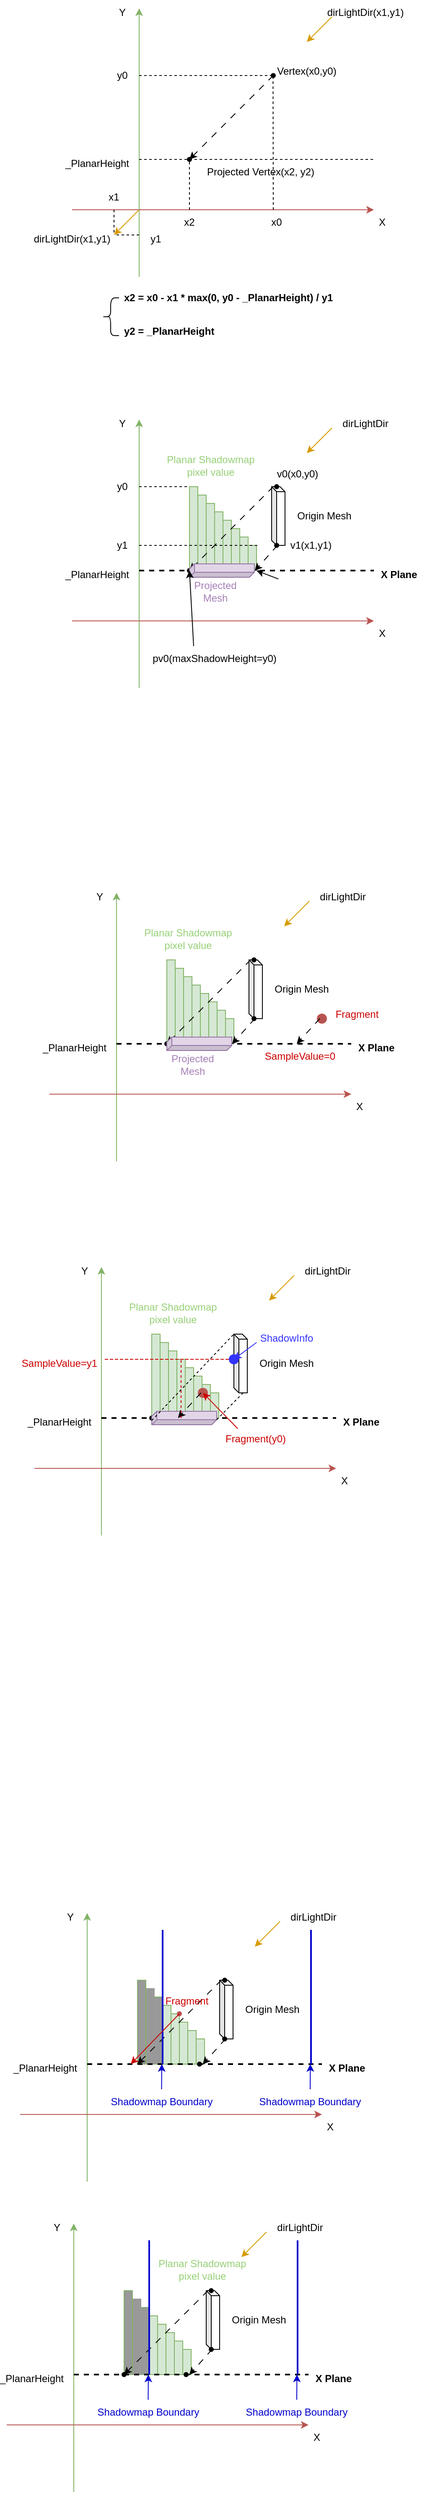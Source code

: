 <mxfile version="22.1.16" type="device">
  <diagram name="第 1 页" id="smsnGnweSVSVL_103zNq">
    <mxGraphModel dx="561" dy="471" grid="0" gridSize="10" guides="1" tooltips="1" connect="1" arrows="1" fold="1" page="1" pageScale="1" pageWidth="827" pageHeight="1169" math="0" shadow="0">
      <root>
        <mxCell id="0" />
        <mxCell id="1" parent="0" />
        <mxCell id="GKxuX8Ye3n44IyM50EGE-58" value="" style="shape=cube;whiteSpace=wrap;html=1;boundedLbl=1;backgroundOutline=1;darkOpacity=0.05;darkOpacity2=0.1;size=6;" parent="1" vertex="1">
          <mxGeometry x="438" y="770" width="16" height="70" as="geometry" />
        </mxCell>
        <mxCell id="NgK93WPB6HESZRBeUfWg-9" value="" style="rounded=0;whiteSpace=wrap;html=1;fillColor=#d5e8d4;strokeColor=#82b366;" parent="1" vertex="1">
          <mxGeometry x="410" y="840" width="10" height="30" as="geometry" />
        </mxCell>
        <mxCell id="NgK93WPB6HESZRBeUfWg-7" value="" style="rounded=0;whiteSpace=wrap;html=1;fillColor=#d5e8d4;strokeColor=#82b366;" parent="1" vertex="1">
          <mxGeometry x="400" y="830" width="10" height="40" as="geometry" />
        </mxCell>
        <mxCell id="NgK93WPB6HESZRBeUfWg-6" value="" style="rounded=0;whiteSpace=wrap;html=1;fillColor=#d5e8d4;strokeColor=#82b366;" parent="1" vertex="1">
          <mxGeometry x="390" y="820" width="10" height="50" as="geometry" />
        </mxCell>
        <mxCell id="NgK93WPB6HESZRBeUfWg-4" value="" style="rounded=0;whiteSpace=wrap;html=1;fillColor=#d5e8d4;strokeColor=#82b366;" parent="1" vertex="1">
          <mxGeometry x="380" y="810" width="10" height="60" as="geometry" />
        </mxCell>
        <mxCell id="NgK93WPB6HESZRBeUfWg-3" value="" style="rounded=0;whiteSpace=wrap;html=1;fillColor=#d5e8d4;strokeColor=#82b366;" parent="1" vertex="1">
          <mxGeometry x="370" y="800" width="10" height="70" as="geometry" />
        </mxCell>
        <mxCell id="NgK93WPB6HESZRBeUfWg-2" value="" style="rounded=0;whiteSpace=wrap;html=1;fillColor=#d5e8d4;strokeColor=#82b366;" parent="1" vertex="1">
          <mxGeometry x="360" y="790" width="10" height="80" as="geometry" />
        </mxCell>
        <mxCell id="NgK93WPB6HESZRBeUfWg-1" value="" style="rounded=0;whiteSpace=wrap;html=1;fillColor=#d5e8d4;strokeColor=#82b366;" parent="1" vertex="1">
          <mxGeometry x="350" y="780" width="10" height="90" as="geometry" />
        </mxCell>
        <mxCell id="GKxuX8Ye3n44IyM50EGE-67" value="" style="rounded=0;whiteSpace=wrap;html=1;fillColor=#d5e8d4;strokeColor=#82b366;" parent="1" vertex="1">
          <mxGeometry x="340" y="770" width="10" height="100" as="geometry" />
        </mxCell>
        <mxCell id="Z5-n2ieGVhVyxfIksRTh-1" value="" style="endArrow=classic;html=1;rounded=0;fillColor=#d5e8d4;strokeColor=#82b366;" parent="1" edge="1">
          <mxGeometry width="50" height="50" relative="1" as="geometry">
            <mxPoint x="280" y="520" as="sourcePoint" />
            <mxPoint x="280" y="200" as="targetPoint" />
          </mxGeometry>
        </mxCell>
        <mxCell id="Z5-n2ieGVhVyxfIksRTh-2" value="" style="endArrow=classic;html=1;rounded=0;fillColor=#f8cecc;strokeColor=#b85450;" parent="1" edge="1">
          <mxGeometry width="50" height="50" relative="1" as="geometry">
            <mxPoint x="200" y="440" as="sourcePoint" />
            <mxPoint x="560" y="440" as="targetPoint" />
          </mxGeometry>
        </mxCell>
        <mxCell id="Z5-n2ieGVhVyxfIksRTh-3" value="Y" style="text;html=1;strokeColor=none;fillColor=none;align=center;verticalAlign=middle;whiteSpace=wrap;rounded=0;" parent="1" vertex="1">
          <mxGeometry x="230" y="190" width="60" height="30" as="geometry" />
        </mxCell>
        <mxCell id="Z5-n2ieGVhVyxfIksRTh-4" value="X" style="text;html=1;strokeColor=none;fillColor=none;align=center;verticalAlign=middle;whiteSpace=wrap;rounded=0;" parent="1" vertex="1">
          <mxGeometry x="540" y="440" width="60" height="30" as="geometry" />
        </mxCell>
        <mxCell id="Z5-n2ieGVhVyxfIksRTh-5" value="" style="endArrow=none;dashed=1;html=1;rounded=0;" parent="1" edge="1">
          <mxGeometry width="50" height="50" relative="1" as="geometry">
            <mxPoint x="280" y="380" as="sourcePoint" />
            <mxPoint x="560" y="380" as="targetPoint" />
          </mxGeometry>
        </mxCell>
        <mxCell id="Z5-n2ieGVhVyxfIksRTh-7" value="_PlanarHeight" style="text;html=1;strokeColor=none;fillColor=none;align=center;verticalAlign=middle;whiteSpace=wrap;rounded=0;" parent="1" vertex="1">
          <mxGeometry x="200" y="370" width="60" height="30" as="geometry" />
        </mxCell>
        <mxCell id="Z5-n2ieGVhVyxfIksRTh-8" value="" style="endArrow=classic;html=1;rounded=0;fillColor=#ffe6cc;strokeColor=#d79b00;" parent="1" edge="1">
          <mxGeometry width="50" height="50" relative="1" as="geometry">
            <mxPoint x="510" y="210" as="sourcePoint" />
            <mxPoint x="480" y="240" as="targetPoint" />
          </mxGeometry>
        </mxCell>
        <mxCell id="Z5-n2ieGVhVyxfIksRTh-9" value="dirLightDir(x1,y1)" style="text;html=1;strokeColor=none;fillColor=none;align=center;verticalAlign=middle;whiteSpace=wrap;rounded=0;" parent="1" vertex="1">
          <mxGeometry x="520" y="190" width="60" height="30" as="geometry" />
        </mxCell>
        <mxCell id="Z5-n2ieGVhVyxfIksRTh-12" value="" style="shape=waypoint;sketch=0;fillStyle=solid;size=6;pointerEvents=1;points=[];fillColor=none;resizable=0;rotatable=0;perimeter=centerPerimeter;snapToPoint=1;" parent="1" vertex="1">
          <mxGeometry x="430" y="270" width="20" height="20" as="geometry" />
        </mxCell>
        <mxCell id="Z5-n2ieGVhVyxfIksRTh-13" value="Vertex(x0,y0)" style="text;html=1;strokeColor=none;fillColor=none;align=center;verticalAlign=middle;whiteSpace=wrap;rounded=0;" parent="1" vertex="1">
          <mxGeometry x="450" y="260" width="60" height="30" as="geometry" />
        </mxCell>
        <mxCell id="Z5-n2ieGVhVyxfIksRTh-14" value="" style="endArrow=classic;html=1;rounded=0;dashed=1;dashPattern=8 8;" parent="1" edge="1">
          <mxGeometry width="50" height="50" relative="1" as="geometry">
            <mxPoint x="440" y="280" as="sourcePoint" />
            <mxPoint x="340" y="380" as="targetPoint" />
          </mxGeometry>
        </mxCell>
        <mxCell id="Z5-n2ieGVhVyxfIksRTh-15" value="" style="endArrow=classic;html=1;rounded=0;fillColor=#ffe6cc;strokeColor=#d79b00;" parent="1" edge="1">
          <mxGeometry width="50" height="50" relative="1" as="geometry">
            <mxPoint x="280" y="440" as="sourcePoint" />
            <mxPoint x="250" y="470" as="targetPoint" />
          </mxGeometry>
        </mxCell>
        <mxCell id="Z5-n2ieGVhVyxfIksRTh-16" value="" style="endArrow=none;dashed=1;html=1;rounded=0;" parent="1" edge="1">
          <mxGeometry width="50" height="50" relative="1" as="geometry">
            <mxPoint x="250" y="440" as="sourcePoint" />
            <mxPoint x="250" y="470" as="targetPoint" />
          </mxGeometry>
        </mxCell>
        <mxCell id="Z5-n2ieGVhVyxfIksRTh-17" value="" style="endArrow=none;dashed=1;html=1;rounded=0;" parent="1" edge="1">
          <mxGeometry width="50" height="50" relative="1" as="geometry">
            <mxPoint x="280" y="470" as="sourcePoint" />
            <mxPoint x="250" y="470" as="targetPoint" />
          </mxGeometry>
        </mxCell>
        <mxCell id="Z5-n2ieGVhVyxfIksRTh-18" value="x1" style="text;html=1;strokeColor=none;fillColor=none;align=center;verticalAlign=middle;whiteSpace=wrap;rounded=0;" parent="1" vertex="1">
          <mxGeometry x="220" y="410" width="60" height="30" as="geometry" />
        </mxCell>
        <mxCell id="Z5-n2ieGVhVyxfIksRTh-19" value="y1" style="text;html=1;strokeColor=none;fillColor=none;align=center;verticalAlign=middle;whiteSpace=wrap;rounded=0;" parent="1" vertex="1">
          <mxGeometry x="270" y="460" width="60" height="30" as="geometry" />
        </mxCell>
        <mxCell id="Z5-n2ieGVhVyxfIksRTh-20" value="dirLightDir(x1,y1)" style="text;html=1;strokeColor=none;fillColor=none;align=center;verticalAlign=middle;whiteSpace=wrap;rounded=0;" parent="1" vertex="1">
          <mxGeometry x="170" y="460" width="60" height="30" as="geometry" />
        </mxCell>
        <mxCell id="Z5-n2ieGVhVyxfIksRTh-21" value="Projected Vertex(x2, y2)" style="text;html=1;strokeColor=none;fillColor=none;align=center;verticalAlign=middle;whiteSpace=wrap;rounded=0;" parent="1" vertex="1">
          <mxGeometry x="340" y="380" width="170" height="30" as="geometry" />
        </mxCell>
        <mxCell id="Z5-n2ieGVhVyxfIksRTh-22" value="x2 = x0 - x1 * max(0, y0 - _PlanarHeight) / y1" style="text;html=1;strokeColor=none;fillColor=none;align=left;verticalAlign=middle;whiteSpace=wrap;rounded=0;fontStyle=1" parent="1" vertex="1">
          <mxGeometry x="260" y="530" width="270" height="30" as="geometry" />
        </mxCell>
        <mxCell id="Z5-n2ieGVhVyxfIksRTh-23" value="y2 = _PlanarHeight" style="text;html=1;strokeColor=none;fillColor=none;align=left;verticalAlign=middle;whiteSpace=wrap;rounded=0;fontStyle=1" parent="1" vertex="1">
          <mxGeometry x="260" y="570" width="270" height="30" as="geometry" />
        </mxCell>
        <mxCell id="Z5-n2ieGVhVyxfIksRTh-24" value="" style="endArrow=none;dashed=1;html=1;rounded=0;entryX=0;entryY=0;entryDx=0;entryDy=0;" parent="1" source="GKxuX8Ye3n44IyM50EGE-53" target="Z5-n2ieGVhVyxfIksRTh-21" edge="1">
          <mxGeometry width="50" height="50" relative="1" as="geometry">
            <mxPoint x="340" y="440" as="sourcePoint" />
            <mxPoint x="370" y="390" as="targetPoint" />
          </mxGeometry>
        </mxCell>
        <mxCell id="Z5-n2ieGVhVyxfIksRTh-25" value="" style="endArrow=none;dashed=1;html=1;rounded=0;entryX=0;entryY=0;entryDx=0;entryDy=0;" parent="1" edge="1">
          <mxGeometry width="50" height="50" relative="1" as="geometry">
            <mxPoint x="440" y="440" as="sourcePoint" />
            <mxPoint x="439.71" y="280" as="targetPoint" />
          </mxGeometry>
        </mxCell>
        <mxCell id="Z5-n2ieGVhVyxfIksRTh-26" value="x2" style="text;html=1;strokeColor=none;fillColor=none;align=center;verticalAlign=middle;whiteSpace=wrap;rounded=0;" parent="1" vertex="1">
          <mxGeometry x="310" y="440" width="60" height="30" as="geometry" />
        </mxCell>
        <mxCell id="Z5-n2ieGVhVyxfIksRTh-27" value="x0" style="text;html=1;strokeColor=none;fillColor=none;align=center;verticalAlign=middle;whiteSpace=wrap;rounded=0;" parent="1" vertex="1">
          <mxGeometry x="414" y="440" width="60" height="30" as="geometry" />
        </mxCell>
        <mxCell id="Z5-n2ieGVhVyxfIksRTh-28" value="" style="endArrow=none;dashed=1;html=1;rounded=0;" parent="1" edge="1">
          <mxGeometry width="50" height="50" relative="1" as="geometry">
            <mxPoint x="280" y="280" as="sourcePoint" />
            <mxPoint x="440" y="280" as="targetPoint" />
          </mxGeometry>
        </mxCell>
        <mxCell id="Z5-n2ieGVhVyxfIksRTh-29" value="y0" style="text;html=1;strokeColor=none;fillColor=none;align=center;verticalAlign=middle;whiteSpace=wrap;rounded=0;" parent="1" vertex="1">
          <mxGeometry x="230" y="265" width="60" height="30" as="geometry" />
        </mxCell>
        <mxCell id="Z5-n2ieGVhVyxfIksRTh-30" value="" style="shape=curlyBracket;whiteSpace=wrap;html=1;rounded=1;labelPosition=left;verticalLabelPosition=middle;align=right;verticalAlign=middle;size=0.5;" parent="1" vertex="1">
          <mxGeometry x="236" y="545" width="20" height="45" as="geometry" />
        </mxCell>
        <mxCell id="GKxuX8Ye3n44IyM50EGE-24" value="" style="endArrow=classic;html=1;rounded=0;fillColor=#d5e8d4;strokeColor=#82b366;" parent="1" edge="1">
          <mxGeometry width="50" height="50" relative="1" as="geometry">
            <mxPoint x="280" y="1010" as="sourcePoint" />
            <mxPoint x="280" y="690" as="targetPoint" />
          </mxGeometry>
        </mxCell>
        <mxCell id="GKxuX8Ye3n44IyM50EGE-25" value="" style="endArrow=classic;html=1;rounded=0;fillColor=#f8cecc;strokeColor=#b85450;" parent="1" edge="1">
          <mxGeometry width="50" height="50" relative="1" as="geometry">
            <mxPoint x="200" y="930" as="sourcePoint" />
            <mxPoint x="560" y="930" as="targetPoint" />
          </mxGeometry>
        </mxCell>
        <mxCell id="GKxuX8Ye3n44IyM50EGE-26" value="Y" style="text;html=1;strokeColor=none;fillColor=none;align=center;verticalAlign=middle;whiteSpace=wrap;rounded=0;" parent="1" vertex="1">
          <mxGeometry x="230" y="680" width="60" height="30" as="geometry" />
        </mxCell>
        <mxCell id="GKxuX8Ye3n44IyM50EGE-27" value="X" style="text;html=1;strokeColor=none;fillColor=none;align=center;verticalAlign=middle;whiteSpace=wrap;rounded=0;" parent="1" vertex="1">
          <mxGeometry x="540" y="930" width="60" height="30" as="geometry" />
        </mxCell>
        <mxCell id="GKxuX8Ye3n44IyM50EGE-28" value="" style="endArrow=none;dashed=1;html=1;rounded=0;fontStyle=1;strokeWidth=2;" parent="1" source="GKxuX8Ye3n44IyM50EGE-50" edge="1">
          <mxGeometry width="50" height="50" relative="1" as="geometry">
            <mxPoint x="280" y="870" as="sourcePoint" />
            <mxPoint x="560" y="870" as="targetPoint" />
          </mxGeometry>
        </mxCell>
        <mxCell id="GKxuX8Ye3n44IyM50EGE-29" value="_PlanarHeight" style="text;html=1;strokeColor=none;fillColor=none;align=center;verticalAlign=middle;whiteSpace=wrap;rounded=0;" parent="1" vertex="1">
          <mxGeometry x="200" y="860" width="60" height="30" as="geometry" />
        </mxCell>
        <mxCell id="GKxuX8Ye3n44IyM50EGE-30" value="" style="endArrow=classic;html=1;rounded=0;fillColor=#ffe6cc;strokeColor=#d79b00;" parent="1" edge="1">
          <mxGeometry width="50" height="50" relative="1" as="geometry">
            <mxPoint x="510" y="700" as="sourcePoint" />
            <mxPoint x="480" y="730" as="targetPoint" />
          </mxGeometry>
        </mxCell>
        <mxCell id="GKxuX8Ye3n44IyM50EGE-31" value="dirLightDir" style="text;html=1;strokeColor=none;fillColor=none;align=center;verticalAlign=middle;whiteSpace=wrap;rounded=0;" parent="1" vertex="1">
          <mxGeometry x="520" y="680" width="60" height="30" as="geometry" />
        </mxCell>
        <mxCell id="GKxuX8Ye3n44IyM50EGE-32" value="" style="shape=waypoint;sketch=0;fillStyle=solid;size=6;pointerEvents=1;points=[];fillColor=none;resizable=0;rotatable=0;perimeter=centerPerimeter;snapToPoint=1;" parent="1" vertex="1">
          <mxGeometry x="434" y="760" width="20" height="20" as="geometry" />
        </mxCell>
        <mxCell id="GKxuX8Ye3n44IyM50EGE-34" value="" style="endArrow=classic;html=1;rounded=0;dashed=1;dashPattern=8 8;" parent="1" edge="1">
          <mxGeometry width="50" height="50" relative="1" as="geometry">
            <mxPoint x="440" y="770" as="sourcePoint" />
            <mxPoint x="340" y="870" as="targetPoint" />
          </mxGeometry>
        </mxCell>
        <mxCell id="GKxuX8Ye3n44IyM50EGE-44" value="pv0(maxShadowHeight=y0)" style="text;html=1;strokeColor=none;fillColor=none;align=center;verticalAlign=middle;whiteSpace=wrap;rounded=0;" parent="1" vertex="1">
          <mxGeometry x="320" y="960" width="100" height="30" as="geometry" />
        </mxCell>
        <mxCell id="GKxuX8Ye3n44IyM50EGE-49" value="X Plane" style="text;html=1;strokeColor=none;fillColor=none;align=center;verticalAlign=middle;whiteSpace=wrap;rounded=0;fontStyle=1" parent="1" vertex="1">
          <mxGeometry x="560" y="860" width="60" height="30" as="geometry" />
        </mxCell>
        <mxCell id="GKxuX8Ye3n44IyM50EGE-51" value="" style="endArrow=none;dashed=1;html=1;rounded=0;fontStyle=1;strokeWidth=2;" parent="1" target="GKxuX8Ye3n44IyM50EGE-50" edge="1">
          <mxGeometry width="50" height="50" relative="1" as="geometry">
            <mxPoint x="280" y="870" as="sourcePoint" />
            <mxPoint x="560" y="870" as="targetPoint" />
          </mxGeometry>
        </mxCell>
        <mxCell id="GKxuX8Ye3n44IyM50EGE-50" value="" style="shape=waypoint;sketch=0;fillStyle=solid;size=6;pointerEvents=1;points=[];fillColor=none;resizable=0;rotatable=0;perimeter=centerPerimeter;snapToPoint=1;" parent="1" vertex="1">
          <mxGeometry x="330" y="860" width="20" height="20" as="geometry" />
        </mxCell>
        <mxCell id="GKxuX8Ye3n44IyM50EGE-54" value="" style="endArrow=none;dashed=1;html=1;rounded=0;entryDx=0;entryDy=0;" parent="1" target="GKxuX8Ye3n44IyM50EGE-53" edge="1">
          <mxGeometry width="50" height="50" relative="1" as="geometry">
            <mxPoint x="340" y="440" as="sourcePoint" />
            <mxPoint x="340" y="380" as="targetPoint" />
          </mxGeometry>
        </mxCell>
        <mxCell id="GKxuX8Ye3n44IyM50EGE-53" value="" style="shape=waypoint;sketch=0;fillStyle=solid;size=6;pointerEvents=1;points=[];fillColor=none;resizable=0;rotatable=0;perimeter=centerPerimeter;snapToPoint=1;" parent="1" vertex="1">
          <mxGeometry x="330" y="370" width="20" height="20" as="geometry" />
        </mxCell>
        <mxCell id="GKxuX8Ye3n44IyM50EGE-59" value="" style="shape=waypoint;sketch=0;fillStyle=solid;size=6;pointerEvents=1;points=[];fillColor=none;resizable=0;rotatable=0;perimeter=centerPerimeter;snapToPoint=1;" parent="1" vertex="1">
          <mxGeometry x="404" y="860" width="20" height="20" as="geometry" />
        </mxCell>
        <mxCell id="GKxuX8Ye3n44IyM50EGE-61" value="" style="shape=cube;whiteSpace=wrap;html=1;boundedLbl=1;backgroundOutline=1;darkOpacity=0.05;darkOpacity2=0.1;size=6;rotation=-90;fillColor=#e1d5e7;strokeColor=#9673a6;" parent="1" vertex="1">
          <mxGeometry x="370.75" y="831.25" width="16" height="77.5" as="geometry" />
        </mxCell>
        <mxCell id="GKxuX8Ye3n44IyM50EGE-62" value="v0(x0,y0)" style="text;html=1;strokeColor=none;fillColor=none;align=center;verticalAlign=middle;whiteSpace=wrap;rounded=0;" parent="1" vertex="1">
          <mxGeometry x="434" y="740" width="70" height="30" as="geometry" />
        </mxCell>
        <mxCell id="GKxuX8Ye3n44IyM50EGE-64" value="" style="endArrow=classic;html=1;rounded=0;" parent="1" edge="1">
          <mxGeometry width="50" height="50" relative="1" as="geometry">
            <mxPoint x="446" y="880" as="sourcePoint" />
            <mxPoint x="420" y="870" as="targetPoint" />
          </mxGeometry>
        </mxCell>
        <mxCell id="GKxuX8Ye3n44IyM50EGE-66" value="" style="endArrow=classic;html=1;rounded=0;exitX=0.25;exitY=0;exitDx=0;exitDy=0;" parent="1" source="GKxuX8Ye3n44IyM50EGE-44" edge="1">
          <mxGeometry width="50" height="50" relative="1" as="geometry">
            <mxPoint x="290" y="920" as="sourcePoint" />
            <mxPoint x="340" y="870" as="targetPoint" />
          </mxGeometry>
        </mxCell>
        <mxCell id="NgK93WPB6HESZRBeUfWg-13" value="Planar Shadowmap pixel value" style="text;html=1;align=center;verticalAlign=middle;whiteSpace=wrap;rounded=0;fontColor=#97D077;" parent="1" vertex="1">
          <mxGeometry x="307.5" y="730" width="115" height="30" as="geometry" />
        </mxCell>
        <mxCell id="NgK93WPB6HESZRBeUfWg-14" value="Origin Mesh" style="text;html=1;align=center;verticalAlign=middle;whiteSpace=wrap;rounded=0;fontColor=#000000;" parent="1" vertex="1">
          <mxGeometry x="460" y="790" width="82" height="30" as="geometry" />
        </mxCell>
        <mxCell id="NgK93WPB6HESZRBeUfWg-15" value="Projected Mesh" style="text;html=1;align=center;verticalAlign=middle;whiteSpace=wrap;rounded=0;fontColor=#A680B8;" parent="1" vertex="1">
          <mxGeometry x="330" y="880" width="82" height="30" as="geometry" />
        </mxCell>
        <mxCell id="NgK93WPB6HESZRBeUfWg-16" value="" style="endArrow=none;dashed=1;html=1;rounded=0;" parent="1" edge="1">
          <mxGeometry width="50" height="50" relative="1" as="geometry">
            <mxPoint x="280" y="770" as="sourcePoint" />
            <mxPoint x="340" y="770" as="targetPoint" />
          </mxGeometry>
        </mxCell>
        <mxCell id="NgK93WPB6HESZRBeUfWg-17" value="y0" style="text;html=1;align=center;verticalAlign=middle;whiteSpace=wrap;rounded=0;" parent="1" vertex="1">
          <mxGeometry x="240" y="755" width="40" height="30" as="geometry" />
        </mxCell>
        <mxCell id="NgK93WPB6HESZRBeUfWg-21" value="" style="shape=waypoint;sketch=0;fillStyle=solid;size=6;pointerEvents=1;points=[];fillColor=none;resizable=0;rotatable=0;perimeter=centerPerimeter;snapToPoint=1;" parent="1" vertex="1">
          <mxGeometry x="434" y="830" width="20" height="20" as="geometry" />
        </mxCell>
        <mxCell id="NgK93WPB6HESZRBeUfWg-25" value="v1(x1,y1)" style="text;html=1;strokeColor=none;fillColor=none;align=center;verticalAlign=middle;whiteSpace=wrap;rounded=0;" parent="1" vertex="1">
          <mxGeometry x="450" y="825" width="70" height="30" as="geometry" />
        </mxCell>
        <mxCell id="NgK93WPB6HESZRBeUfWg-26" value="" style="endArrow=none;dashed=1;html=1;rounded=0;" parent="1" edge="1">
          <mxGeometry width="50" height="50" relative="1" as="geometry">
            <mxPoint x="280" y="840" as="sourcePoint" />
            <mxPoint x="422.5" y="840" as="targetPoint" />
          </mxGeometry>
        </mxCell>
        <mxCell id="NgK93WPB6HESZRBeUfWg-27" value="y1" style="text;html=1;align=center;verticalAlign=middle;whiteSpace=wrap;rounded=0;" parent="1" vertex="1">
          <mxGeometry x="240" y="825" width="40" height="30" as="geometry" />
        </mxCell>
        <mxCell id="NgK93WPB6HESZRBeUfWg-28" value="" style="endArrow=classic;html=1;rounded=0;dashed=1;dashPattern=8 8;entryX=0.483;entryY=1.005;entryDx=0;entryDy=0;entryPerimeter=0;" parent="1" target="GKxuX8Ye3n44IyM50EGE-61" edge="1">
          <mxGeometry width="50" height="50" relative="1" as="geometry">
            <mxPoint x="445" y="840" as="sourcePoint" />
            <mxPoint x="420" y="870" as="targetPoint" />
          </mxGeometry>
        </mxCell>
        <mxCell id="FfYT-hOGvXa_JVvrCaWY-1" value="" style="shape=cube;whiteSpace=wrap;html=1;boundedLbl=1;backgroundOutline=1;darkOpacity=0.05;darkOpacity2=0.1;size=6;" vertex="1" parent="1">
          <mxGeometry x="411" y="1334" width="16" height="70" as="geometry" />
        </mxCell>
        <mxCell id="FfYT-hOGvXa_JVvrCaWY-2" value="" style="rounded=0;whiteSpace=wrap;html=1;fillColor=#d5e8d4;strokeColor=#82b366;" vertex="1" parent="1">
          <mxGeometry x="383" y="1404" width="10" height="30" as="geometry" />
        </mxCell>
        <mxCell id="FfYT-hOGvXa_JVvrCaWY-3" value="" style="rounded=0;whiteSpace=wrap;html=1;fillColor=#d5e8d4;strokeColor=#82b366;" vertex="1" parent="1">
          <mxGeometry x="373" y="1394" width="10" height="40" as="geometry" />
        </mxCell>
        <mxCell id="FfYT-hOGvXa_JVvrCaWY-4" value="" style="rounded=0;whiteSpace=wrap;html=1;fillColor=#d5e8d4;strokeColor=#82b366;" vertex="1" parent="1">
          <mxGeometry x="363" y="1384" width="10" height="50" as="geometry" />
        </mxCell>
        <mxCell id="FfYT-hOGvXa_JVvrCaWY-5" value="" style="rounded=0;whiteSpace=wrap;html=1;fillColor=#d5e8d4;strokeColor=#82b366;" vertex="1" parent="1">
          <mxGeometry x="353" y="1374" width="10" height="60" as="geometry" />
        </mxCell>
        <mxCell id="FfYT-hOGvXa_JVvrCaWY-6" value="" style="rounded=0;whiteSpace=wrap;html=1;fillColor=#d5e8d4;strokeColor=#82b366;" vertex="1" parent="1">
          <mxGeometry x="343" y="1364" width="10" height="70" as="geometry" />
        </mxCell>
        <mxCell id="FfYT-hOGvXa_JVvrCaWY-7" value="" style="rounded=0;whiteSpace=wrap;html=1;fillColor=#d5e8d4;strokeColor=#82b366;" vertex="1" parent="1">
          <mxGeometry x="333" y="1354" width="10" height="80" as="geometry" />
        </mxCell>
        <mxCell id="FfYT-hOGvXa_JVvrCaWY-8" value="" style="rounded=0;whiteSpace=wrap;html=1;fillColor=#d5e8d4;strokeColor=#82b366;" vertex="1" parent="1">
          <mxGeometry x="323" y="1344" width="10" height="90" as="geometry" />
        </mxCell>
        <mxCell id="FfYT-hOGvXa_JVvrCaWY-9" value="" style="rounded=0;whiteSpace=wrap;html=1;fillColor=#d5e8d4;strokeColor=#82b366;" vertex="1" parent="1">
          <mxGeometry x="313" y="1334" width="10" height="100" as="geometry" />
        </mxCell>
        <mxCell id="FfYT-hOGvXa_JVvrCaWY-10" value="" style="endArrow=classic;html=1;rounded=0;fillColor=#d5e8d4;strokeColor=#82b366;" edge="1" parent="1">
          <mxGeometry width="50" height="50" relative="1" as="geometry">
            <mxPoint x="253" y="1574" as="sourcePoint" />
            <mxPoint x="253" y="1254" as="targetPoint" />
          </mxGeometry>
        </mxCell>
        <mxCell id="FfYT-hOGvXa_JVvrCaWY-11" value="" style="endArrow=classic;html=1;rounded=0;fillColor=#f8cecc;strokeColor=#b85450;" edge="1" parent="1">
          <mxGeometry width="50" height="50" relative="1" as="geometry">
            <mxPoint x="173" y="1494" as="sourcePoint" />
            <mxPoint x="533" y="1494" as="targetPoint" />
          </mxGeometry>
        </mxCell>
        <mxCell id="FfYT-hOGvXa_JVvrCaWY-12" value="Y" style="text;html=1;strokeColor=none;fillColor=none;align=center;verticalAlign=middle;whiteSpace=wrap;rounded=0;" vertex="1" parent="1">
          <mxGeometry x="203" y="1244" width="60" height="30" as="geometry" />
        </mxCell>
        <mxCell id="FfYT-hOGvXa_JVvrCaWY-13" value="X" style="text;html=1;strokeColor=none;fillColor=none;align=center;verticalAlign=middle;whiteSpace=wrap;rounded=0;" vertex="1" parent="1">
          <mxGeometry x="513" y="1494" width="60" height="30" as="geometry" />
        </mxCell>
        <mxCell id="FfYT-hOGvXa_JVvrCaWY-14" value="" style="endArrow=none;dashed=1;html=1;rounded=0;fontStyle=1;strokeWidth=2;" edge="1" parent="1" source="FfYT-hOGvXa_JVvrCaWY-23">
          <mxGeometry width="50" height="50" relative="1" as="geometry">
            <mxPoint x="253" y="1434" as="sourcePoint" />
            <mxPoint x="533" y="1434" as="targetPoint" />
          </mxGeometry>
        </mxCell>
        <mxCell id="FfYT-hOGvXa_JVvrCaWY-15" value="_PlanarHeight" style="text;html=1;strokeColor=none;fillColor=none;align=center;verticalAlign=middle;whiteSpace=wrap;rounded=0;" vertex="1" parent="1">
          <mxGeometry x="173" y="1424" width="60" height="30" as="geometry" />
        </mxCell>
        <mxCell id="FfYT-hOGvXa_JVvrCaWY-16" value="" style="endArrow=classic;html=1;rounded=0;fillColor=#ffe6cc;strokeColor=#d79b00;" edge="1" parent="1">
          <mxGeometry width="50" height="50" relative="1" as="geometry">
            <mxPoint x="483" y="1264" as="sourcePoint" />
            <mxPoint x="453" y="1294" as="targetPoint" />
          </mxGeometry>
        </mxCell>
        <mxCell id="FfYT-hOGvXa_JVvrCaWY-17" value="dirLightDir" style="text;html=1;strokeColor=none;fillColor=none;align=center;verticalAlign=middle;whiteSpace=wrap;rounded=0;" vertex="1" parent="1">
          <mxGeometry x="493" y="1244" width="60" height="30" as="geometry" />
        </mxCell>
        <mxCell id="FfYT-hOGvXa_JVvrCaWY-18" value="" style="shape=waypoint;sketch=0;fillStyle=solid;size=6;pointerEvents=1;points=[];fillColor=none;resizable=0;rotatable=0;perimeter=centerPerimeter;snapToPoint=1;" vertex="1" parent="1">
          <mxGeometry x="407" y="1324" width="20" height="20" as="geometry" />
        </mxCell>
        <mxCell id="FfYT-hOGvXa_JVvrCaWY-19" value="" style="endArrow=classic;html=1;rounded=0;dashed=1;dashPattern=8 8;" edge="1" parent="1">
          <mxGeometry width="50" height="50" relative="1" as="geometry">
            <mxPoint x="413" y="1334" as="sourcePoint" />
            <mxPoint x="313" y="1434" as="targetPoint" />
          </mxGeometry>
        </mxCell>
        <mxCell id="FfYT-hOGvXa_JVvrCaWY-21" value="X Plane" style="text;html=1;strokeColor=none;fillColor=none;align=center;verticalAlign=middle;whiteSpace=wrap;rounded=0;fontStyle=1" vertex="1" parent="1">
          <mxGeometry x="533" y="1424" width="60" height="30" as="geometry" />
        </mxCell>
        <mxCell id="FfYT-hOGvXa_JVvrCaWY-22" value="" style="endArrow=none;dashed=1;html=1;rounded=0;fontStyle=1;strokeWidth=2;" edge="1" parent="1" target="FfYT-hOGvXa_JVvrCaWY-23">
          <mxGeometry width="50" height="50" relative="1" as="geometry">
            <mxPoint x="253" y="1434" as="sourcePoint" />
            <mxPoint x="533" y="1434" as="targetPoint" />
          </mxGeometry>
        </mxCell>
        <mxCell id="FfYT-hOGvXa_JVvrCaWY-23" value="" style="shape=waypoint;sketch=0;fillStyle=solid;size=6;pointerEvents=1;points=[];fillColor=none;resizable=0;rotatable=0;perimeter=centerPerimeter;snapToPoint=1;" vertex="1" parent="1">
          <mxGeometry x="303" y="1424" width="20" height="20" as="geometry" />
        </mxCell>
        <mxCell id="FfYT-hOGvXa_JVvrCaWY-24" value="" style="shape=waypoint;sketch=0;fillStyle=solid;size=6;pointerEvents=1;points=[];fillColor=none;resizable=0;rotatable=0;perimeter=centerPerimeter;snapToPoint=1;" vertex="1" parent="1">
          <mxGeometry x="377" y="1424" width="20" height="20" as="geometry" />
        </mxCell>
        <mxCell id="FfYT-hOGvXa_JVvrCaWY-25" value="" style="shape=cube;whiteSpace=wrap;html=1;boundedLbl=1;backgroundOutline=1;darkOpacity=0.05;darkOpacity2=0.1;size=6;rotation=-90;fillColor=#e1d5e7;strokeColor=#9673a6;" vertex="1" parent="1">
          <mxGeometry x="343.75" y="1395.25" width="16" height="77.5" as="geometry" />
        </mxCell>
        <mxCell id="FfYT-hOGvXa_JVvrCaWY-30" value="Planar Shadowmap pixel value" style="text;html=1;align=center;verticalAlign=middle;whiteSpace=wrap;rounded=0;fontColor=#97D077;" vertex="1" parent="1">
          <mxGeometry x="280.5" y="1294" width="115" height="30" as="geometry" />
        </mxCell>
        <mxCell id="FfYT-hOGvXa_JVvrCaWY-31" value="Origin Mesh" style="text;html=1;align=center;verticalAlign=middle;whiteSpace=wrap;rounded=0;fontColor=#000000;" vertex="1" parent="1">
          <mxGeometry x="433" y="1354" width="82" height="30" as="geometry" />
        </mxCell>
        <mxCell id="FfYT-hOGvXa_JVvrCaWY-32" value="Projected Mesh" style="text;html=1;align=center;verticalAlign=middle;whiteSpace=wrap;rounded=0;fontColor=#A680B8;" vertex="1" parent="1">
          <mxGeometry x="303" y="1444" width="82" height="30" as="geometry" />
        </mxCell>
        <mxCell id="FfYT-hOGvXa_JVvrCaWY-35" value="" style="shape=waypoint;sketch=0;fillStyle=solid;size=6;pointerEvents=1;points=[];fillColor=none;resizable=0;rotatable=0;perimeter=centerPerimeter;snapToPoint=1;" vertex="1" parent="1">
          <mxGeometry x="407" y="1394" width="20" height="20" as="geometry" />
        </mxCell>
        <mxCell id="FfYT-hOGvXa_JVvrCaWY-39" value="" style="endArrow=classic;html=1;rounded=0;dashed=1;dashPattern=8 8;entryX=0.483;entryY=1.005;entryDx=0;entryDy=0;entryPerimeter=0;" edge="1" parent="1" target="FfYT-hOGvXa_JVvrCaWY-25">
          <mxGeometry width="50" height="50" relative="1" as="geometry">
            <mxPoint x="418" y="1404" as="sourcePoint" />
            <mxPoint x="393" y="1434" as="targetPoint" />
          </mxGeometry>
        </mxCell>
        <mxCell id="FfYT-hOGvXa_JVvrCaWY-40" value="" style="shape=waypoint;sketch=0;fillStyle=solid;size=6;pointerEvents=1;points=[];fillColor=#f8cecc;resizable=0;rotatable=0;perimeter=centerPerimeter;snapToPoint=1;strokeWidth=4;strokeColor=#b85450;" vertex="1" parent="1">
          <mxGeometry x="488" y="1394" width="20" height="20" as="geometry" />
        </mxCell>
        <mxCell id="FfYT-hOGvXa_JVvrCaWY-41" value="" style="endArrow=classic;html=1;rounded=0;dashed=1;dashPattern=8 8;" edge="1" parent="1">
          <mxGeometry width="50" height="50" relative="1" as="geometry">
            <mxPoint x="495.5" y="1404" as="sourcePoint" />
            <mxPoint x="468" y="1434" as="targetPoint" />
          </mxGeometry>
        </mxCell>
        <mxCell id="FfYT-hOGvXa_JVvrCaWY-42" value="Fragment" style="text;html=1;strokeColor=none;fillColor=none;align=center;verticalAlign=middle;whiteSpace=wrap;rounded=0;fontColor=#CC0000;" vertex="1" parent="1">
          <mxGeometry x="510" y="1384" width="60" height="30" as="geometry" />
        </mxCell>
        <mxCell id="FfYT-hOGvXa_JVvrCaWY-43" value="SampleValue=0" style="text;html=1;strokeColor=none;fillColor=none;align=center;verticalAlign=middle;whiteSpace=wrap;rounded=0;fontColor=#CC0000;" vertex="1" parent="1">
          <mxGeometry x="442" y="1434" width="60" height="30" as="geometry" />
        </mxCell>
        <mxCell id="FfYT-hOGvXa_JVvrCaWY-44" value="" style="shape=cube;whiteSpace=wrap;html=1;boundedLbl=1;backgroundOutline=1;darkOpacity=0.05;darkOpacity2=0.1;size=6;" vertex="1" parent="1">
          <mxGeometry x="393" y="1780" width="16" height="70" as="geometry" />
        </mxCell>
        <mxCell id="FfYT-hOGvXa_JVvrCaWY-45" value="" style="rounded=0;whiteSpace=wrap;html=1;fillColor=#d5e8d4;strokeColor=#82b366;" vertex="1" parent="1">
          <mxGeometry x="365" y="1850" width="10" height="30" as="geometry" />
        </mxCell>
        <mxCell id="FfYT-hOGvXa_JVvrCaWY-46" value="" style="rounded=0;whiteSpace=wrap;html=1;fillColor=#d5e8d4;strokeColor=#82b366;" vertex="1" parent="1">
          <mxGeometry x="355" y="1840" width="10" height="40" as="geometry" />
        </mxCell>
        <mxCell id="FfYT-hOGvXa_JVvrCaWY-47" value="" style="rounded=0;whiteSpace=wrap;html=1;fillColor=#d5e8d4;strokeColor=#82b366;" vertex="1" parent="1">
          <mxGeometry x="345" y="1830" width="10" height="50" as="geometry" />
        </mxCell>
        <mxCell id="FfYT-hOGvXa_JVvrCaWY-48" value="" style="rounded=0;whiteSpace=wrap;html=1;fillColor=#d5e8d4;strokeColor=#82b366;" vertex="1" parent="1">
          <mxGeometry x="335" y="1820" width="10" height="60" as="geometry" />
        </mxCell>
        <mxCell id="FfYT-hOGvXa_JVvrCaWY-49" value="" style="rounded=0;whiteSpace=wrap;html=1;fillColor=#d5e8d4;strokeColor=#82b366;" vertex="1" parent="1">
          <mxGeometry x="325" y="1810" width="10" height="70" as="geometry" />
        </mxCell>
        <mxCell id="FfYT-hOGvXa_JVvrCaWY-50" value="" style="rounded=0;whiteSpace=wrap;html=1;fillColor=#d5e8d4;strokeColor=#82b366;" vertex="1" parent="1">
          <mxGeometry x="315" y="1800" width="10" height="80" as="geometry" />
        </mxCell>
        <mxCell id="FfYT-hOGvXa_JVvrCaWY-51" value="" style="rounded=0;whiteSpace=wrap;html=1;fillColor=#d5e8d4;strokeColor=#82b366;" vertex="1" parent="1">
          <mxGeometry x="305" y="1790" width="10" height="90" as="geometry" />
        </mxCell>
        <mxCell id="FfYT-hOGvXa_JVvrCaWY-52" value="" style="rounded=0;whiteSpace=wrap;html=1;fillColor=#d5e8d4;strokeColor=#82b366;" vertex="1" parent="1">
          <mxGeometry x="295" y="1780" width="10" height="100" as="geometry" />
        </mxCell>
        <mxCell id="FfYT-hOGvXa_JVvrCaWY-53" value="" style="endArrow=classic;html=1;rounded=0;fillColor=#d5e8d4;strokeColor=#82b366;" edge="1" parent="1">
          <mxGeometry width="50" height="50" relative="1" as="geometry">
            <mxPoint x="235" y="2020" as="sourcePoint" />
            <mxPoint x="235" y="1700" as="targetPoint" />
          </mxGeometry>
        </mxCell>
        <mxCell id="FfYT-hOGvXa_JVvrCaWY-54" value="" style="endArrow=classic;html=1;rounded=0;fillColor=#f8cecc;strokeColor=#b85450;" edge="1" parent="1">
          <mxGeometry width="50" height="50" relative="1" as="geometry">
            <mxPoint x="155" y="1940" as="sourcePoint" />
            <mxPoint x="515" y="1940" as="targetPoint" />
          </mxGeometry>
        </mxCell>
        <mxCell id="FfYT-hOGvXa_JVvrCaWY-55" value="Y" style="text;html=1;strokeColor=none;fillColor=none;align=center;verticalAlign=middle;whiteSpace=wrap;rounded=0;" vertex="1" parent="1">
          <mxGeometry x="185" y="1690" width="60" height="30" as="geometry" />
        </mxCell>
        <mxCell id="FfYT-hOGvXa_JVvrCaWY-56" value="X" style="text;html=1;strokeColor=none;fillColor=none;align=center;verticalAlign=middle;whiteSpace=wrap;rounded=0;" vertex="1" parent="1">
          <mxGeometry x="495" y="1940" width="60" height="30" as="geometry" />
        </mxCell>
        <mxCell id="FfYT-hOGvXa_JVvrCaWY-57" value="" style="endArrow=none;dashed=1;html=1;rounded=0;fontStyle=1;strokeWidth=2;" edge="1" source="FfYT-hOGvXa_JVvrCaWY-65" parent="1">
          <mxGeometry width="50" height="50" relative="1" as="geometry">
            <mxPoint x="235" y="1880" as="sourcePoint" />
            <mxPoint x="515" y="1880" as="targetPoint" />
          </mxGeometry>
        </mxCell>
        <mxCell id="FfYT-hOGvXa_JVvrCaWY-58" value="_PlanarHeight" style="text;html=1;strokeColor=none;fillColor=none;align=center;verticalAlign=middle;whiteSpace=wrap;rounded=0;" vertex="1" parent="1">
          <mxGeometry x="155" y="1870" width="60" height="30" as="geometry" />
        </mxCell>
        <mxCell id="FfYT-hOGvXa_JVvrCaWY-59" value="" style="endArrow=classic;html=1;rounded=0;fillColor=#ffe6cc;strokeColor=#d79b00;" edge="1" parent="1">
          <mxGeometry width="50" height="50" relative="1" as="geometry">
            <mxPoint x="465" y="1710" as="sourcePoint" />
            <mxPoint x="435" y="1740" as="targetPoint" />
          </mxGeometry>
        </mxCell>
        <mxCell id="FfYT-hOGvXa_JVvrCaWY-60" value="dirLightDir" style="text;html=1;strokeColor=none;fillColor=none;align=center;verticalAlign=middle;whiteSpace=wrap;rounded=0;" vertex="1" parent="1">
          <mxGeometry x="475" y="1690" width="60" height="30" as="geometry" />
        </mxCell>
        <mxCell id="FfYT-hOGvXa_JVvrCaWY-63" value="X Plane" style="text;html=1;strokeColor=none;fillColor=none;align=center;verticalAlign=middle;whiteSpace=wrap;rounded=0;fontStyle=1" vertex="1" parent="1">
          <mxGeometry x="515" y="1870" width="60" height="30" as="geometry" />
        </mxCell>
        <mxCell id="FfYT-hOGvXa_JVvrCaWY-64" value="" style="endArrow=none;dashed=1;html=1;rounded=0;fontStyle=1;strokeWidth=2;" edge="1" target="FfYT-hOGvXa_JVvrCaWY-65" parent="1">
          <mxGeometry width="50" height="50" relative="1" as="geometry">
            <mxPoint x="235" y="1880" as="sourcePoint" />
            <mxPoint x="515" y="1880" as="targetPoint" />
          </mxGeometry>
        </mxCell>
        <mxCell id="FfYT-hOGvXa_JVvrCaWY-65" value="" style="shape=waypoint;sketch=0;fillStyle=solid;size=6;pointerEvents=1;points=[];fillColor=none;resizable=0;rotatable=0;perimeter=centerPerimeter;snapToPoint=1;" vertex="1" parent="1">
          <mxGeometry x="285" y="1870" width="20" height="20" as="geometry" />
        </mxCell>
        <mxCell id="FfYT-hOGvXa_JVvrCaWY-67" value="" style="shape=cube;whiteSpace=wrap;html=1;boundedLbl=1;backgroundOutline=1;darkOpacity=0.05;darkOpacity2=0.1;size=6;rotation=-90;fillColor=#e1d5e7;strokeColor=#9673a6;" vertex="1" parent="1">
          <mxGeometry x="325.75" y="1841.25" width="16" height="77.5" as="geometry" />
        </mxCell>
        <mxCell id="FfYT-hOGvXa_JVvrCaWY-68" value="Planar Shadowmap pixel value" style="text;html=1;align=center;verticalAlign=middle;whiteSpace=wrap;rounded=0;fontColor=#97D077;" vertex="1" parent="1">
          <mxGeometry x="262.5" y="1740" width="115" height="30" as="geometry" />
        </mxCell>
        <mxCell id="FfYT-hOGvXa_JVvrCaWY-69" value="Origin Mesh" style="text;html=1;align=center;verticalAlign=middle;whiteSpace=wrap;rounded=0;fontColor=#000000;" vertex="1" parent="1">
          <mxGeometry x="415" y="1800" width="82" height="30" as="geometry" />
        </mxCell>
        <mxCell id="FfYT-hOGvXa_JVvrCaWY-73" value="" style="shape=waypoint;sketch=0;fillStyle=solid;size=6;pointerEvents=1;points=[];fillColor=#f8cecc;resizable=0;rotatable=0;perimeter=centerPerimeter;snapToPoint=1;strokeWidth=4;strokeColor=#b85450;" vertex="1" parent="1">
          <mxGeometry x="346" y="1840" width="20" height="20" as="geometry" />
        </mxCell>
        <mxCell id="FfYT-hOGvXa_JVvrCaWY-74" value="" style="endArrow=classic;html=1;rounded=0;dashed=1;dashPattern=8 8;" edge="1" parent="1">
          <mxGeometry width="50" height="50" relative="1" as="geometry">
            <mxPoint x="353.75" y="1850" as="sourcePoint" />
            <mxPoint x="326.25" y="1880" as="targetPoint" />
          </mxGeometry>
        </mxCell>
        <mxCell id="FfYT-hOGvXa_JVvrCaWY-75" value="Fragment(y0)" style="text;html=1;strokeColor=none;fillColor=none;align=center;verticalAlign=middle;whiteSpace=wrap;rounded=0;fontColor=#CC0000;" vertex="1" parent="1">
          <mxGeometry x="389" y="1890" width="60" height="30" as="geometry" />
        </mxCell>
        <mxCell id="FfYT-hOGvXa_JVvrCaWY-76" value="SampleValue=y1" style="text;html=1;strokeColor=none;fillColor=none;align=center;verticalAlign=middle;whiteSpace=wrap;rounded=0;fontColor=#CC0000;" vertex="1" parent="1">
          <mxGeometry x="155" y="1800" width="60" height="30" as="geometry" />
        </mxCell>
        <mxCell id="FfYT-hOGvXa_JVvrCaWY-79" value="" style="endArrow=classic;html=1;rounded=0;exitX=0.145;exitY=0.092;exitDx=0;exitDy=0;exitPerimeter=0;strokeColor=#CC0000;" edge="1" parent="1" source="FfYT-hOGvXa_JVvrCaWY-75" target="FfYT-hOGvXa_JVvrCaWY-73">
          <mxGeometry width="50" height="50" relative="1" as="geometry">
            <mxPoint x="400" y="1890" as="sourcePoint" />
            <mxPoint x="450" y="1840" as="targetPoint" />
          </mxGeometry>
        </mxCell>
        <mxCell id="FfYT-hOGvXa_JVvrCaWY-80" value="" style="endArrow=none;dashed=1;html=1;rounded=0;fontColor=#CC0000;strokeColor=#CC0000;" edge="1" parent="1">
          <mxGeometry width="50" height="50" relative="1" as="geometry">
            <mxPoint x="240" y="1810" as="sourcePoint" />
            <mxPoint x="391" y="1810" as="targetPoint" />
          </mxGeometry>
        </mxCell>
        <mxCell id="FfYT-hOGvXa_JVvrCaWY-81" value="" style="endArrow=none;dashed=1;html=1;rounded=0;fontColor=#CC0000;strokeColor=#CC0000;" edge="1" parent="1">
          <mxGeometry width="50" height="50" relative="1" as="geometry">
            <mxPoint x="330" y="1880" as="sourcePoint" />
            <mxPoint x="330" y="1810" as="targetPoint" />
          </mxGeometry>
        </mxCell>
        <mxCell id="FfYT-hOGvXa_JVvrCaWY-82" value="" style="endArrow=none;dashed=1;html=1;rounded=0;exitX=0;exitY=0;exitDx=5;exitDy=0;exitPerimeter=0;" edge="1" parent="1" source="FfYT-hOGvXa_JVvrCaWY-67">
          <mxGeometry width="50" height="50" relative="1" as="geometry">
            <mxPoint x="343" y="1830" as="sourcePoint" />
            <mxPoint x="393" y="1780" as="targetPoint" />
          </mxGeometry>
        </mxCell>
        <mxCell id="FfYT-hOGvXa_JVvrCaWY-83" value="" style="endArrow=none;dashed=1;html=1;rounded=0;exitX=0;exitY=0;exitDx=6;exitDy=77.5;exitPerimeter=0;" edge="1" parent="1" source="FfYT-hOGvXa_JVvrCaWY-67">
          <mxGeometry width="50" height="50" relative="1" as="geometry">
            <mxPoint x="306" y="1953" as="sourcePoint" />
            <mxPoint x="404" y="1850" as="targetPoint" />
          </mxGeometry>
        </mxCell>
        <mxCell id="FfYT-hOGvXa_JVvrCaWY-84" value="" style="endArrow=none;dashed=1;html=1;rounded=0;fontColor=#CC0000;strokeColor=#CC0000;" edge="1" parent="1">
          <mxGeometry width="50" height="50" relative="1" as="geometry">
            <mxPoint x="239" y="1810" as="sourcePoint" />
            <mxPoint x="390" y="1810" as="targetPoint" />
          </mxGeometry>
        </mxCell>
        <mxCell id="FfYT-hOGvXa_JVvrCaWY-85" value="" style="shape=waypoint;sketch=0;fillStyle=solid;size=6;pointerEvents=1;points=[];fillColor=#3333FF;resizable=0;rotatable=0;perimeter=centerPerimeter;snapToPoint=1;strokeWidth=4;strokeColor=#3333FF;" vertex="1" parent="1">
          <mxGeometry x="383" y="1800" width="20" height="20" as="geometry" />
        </mxCell>
        <mxCell id="FfYT-hOGvXa_JVvrCaWY-86" value="ShadowInfo" style="text;html=1;strokeColor=none;fillColor=none;align=center;verticalAlign=middle;whiteSpace=wrap;rounded=0;fontColor=#3333FF;" vertex="1" parent="1">
          <mxGeometry x="426" y="1770" width="60" height="30" as="geometry" />
        </mxCell>
        <mxCell id="FfYT-hOGvXa_JVvrCaWY-87" value="" style="endArrow=classic;html=1;rounded=0;strokeColor=#3333FF;fontColor=#3333FF;" edge="1" parent="1" target="FfYT-hOGvXa_JVvrCaWY-85">
          <mxGeometry width="50" height="50" relative="1" as="geometry">
            <mxPoint x="420" y="1790" as="sourcePoint" />
            <mxPoint x="366" y="1860" as="targetPoint" />
          </mxGeometry>
        </mxCell>
        <mxCell id="FfYT-hOGvXa_JVvrCaWY-88" value="" style="shape=cube;whiteSpace=wrap;html=1;boundedLbl=1;backgroundOutline=1;darkOpacity=0.05;darkOpacity2=0.1;size=6;" vertex="1" parent="1">
          <mxGeometry x="376" y="2550" width="16" height="70" as="geometry" />
        </mxCell>
        <mxCell id="FfYT-hOGvXa_JVvrCaWY-89" value="" style="rounded=0;whiteSpace=wrap;html=1;fillColor=#d5e8d4;strokeColor=#82b366;" vertex="1" parent="1">
          <mxGeometry x="348" y="2620" width="10" height="30" as="geometry" />
        </mxCell>
        <mxCell id="FfYT-hOGvXa_JVvrCaWY-90" value="" style="rounded=0;whiteSpace=wrap;html=1;fillColor=#d5e8d4;strokeColor=#82b366;" vertex="1" parent="1">
          <mxGeometry x="338" y="2610" width="10" height="40" as="geometry" />
        </mxCell>
        <mxCell id="FfYT-hOGvXa_JVvrCaWY-91" value="" style="rounded=0;whiteSpace=wrap;html=1;fillColor=#d5e8d4;strokeColor=#82b366;" vertex="1" parent="1">
          <mxGeometry x="328" y="2600" width="10" height="50" as="geometry" />
        </mxCell>
        <mxCell id="FfYT-hOGvXa_JVvrCaWY-92" value="" style="rounded=0;whiteSpace=wrap;html=1;fillColor=#d5e8d4;strokeColor=#82b366;" vertex="1" parent="1">
          <mxGeometry x="318" y="2590" width="10" height="60" as="geometry" />
        </mxCell>
        <mxCell id="FfYT-hOGvXa_JVvrCaWY-93" value="" style="rounded=0;whiteSpace=wrap;html=1;fillColor=#d5e8d4;strokeColor=#82b366;" vertex="1" parent="1">
          <mxGeometry x="308" y="2580" width="10" height="70" as="geometry" />
        </mxCell>
        <mxCell id="FfYT-hOGvXa_JVvrCaWY-94" value="" style="rounded=0;whiteSpace=wrap;html=1;fillColor=#999999;strokeColor=#82b366;" vertex="1" parent="1">
          <mxGeometry x="298" y="2570" width="10" height="80" as="geometry" />
        </mxCell>
        <mxCell id="FfYT-hOGvXa_JVvrCaWY-95" value="" style="rounded=0;whiteSpace=wrap;html=1;fillColor=#999999;strokeColor=#999999;" vertex="1" parent="1">
          <mxGeometry x="288" y="2560" width="10" height="90" as="geometry" />
        </mxCell>
        <mxCell id="FfYT-hOGvXa_JVvrCaWY-96" value="" style="rounded=0;whiteSpace=wrap;html=1;fillColor=#999999;strokeColor=#82b366;" vertex="1" parent="1">
          <mxGeometry x="278" y="2550" width="10" height="100" as="geometry" />
        </mxCell>
        <mxCell id="FfYT-hOGvXa_JVvrCaWY-97" value="" style="endArrow=classic;html=1;rounded=0;fillColor=#d5e8d4;strokeColor=#82b366;" edge="1" parent="1">
          <mxGeometry width="50" height="50" relative="1" as="geometry">
            <mxPoint x="218" y="2790" as="sourcePoint" />
            <mxPoint x="218" y="2470" as="targetPoint" />
          </mxGeometry>
        </mxCell>
        <mxCell id="FfYT-hOGvXa_JVvrCaWY-98" value="" style="endArrow=classic;html=1;rounded=0;fillColor=#f8cecc;strokeColor=#b85450;" edge="1" parent="1">
          <mxGeometry width="50" height="50" relative="1" as="geometry">
            <mxPoint x="138" y="2710" as="sourcePoint" />
            <mxPoint x="498" y="2710" as="targetPoint" />
          </mxGeometry>
        </mxCell>
        <mxCell id="FfYT-hOGvXa_JVvrCaWY-99" value="Y" style="text;html=1;strokeColor=none;fillColor=none;align=center;verticalAlign=middle;whiteSpace=wrap;rounded=0;" vertex="1" parent="1">
          <mxGeometry x="168" y="2460" width="60" height="30" as="geometry" />
        </mxCell>
        <mxCell id="FfYT-hOGvXa_JVvrCaWY-100" value="X" style="text;html=1;strokeColor=none;fillColor=none;align=center;verticalAlign=middle;whiteSpace=wrap;rounded=0;" vertex="1" parent="1">
          <mxGeometry x="478" y="2710" width="60" height="30" as="geometry" />
        </mxCell>
        <mxCell id="FfYT-hOGvXa_JVvrCaWY-101" value="" style="endArrow=none;dashed=1;html=1;rounded=0;fontStyle=1;strokeWidth=2;" edge="1" parent="1">
          <mxGeometry width="50" height="50" relative="1" as="geometry">
            <mxPoint x="278" y="2650" as="sourcePoint" />
            <mxPoint x="498" y="2650" as="targetPoint" />
          </mxGeometry>
        </mxCell>
        <mxCell id="FfYT-hOGvXa_JVvrCaWY-102" value="_PlanarHeight" style="text;html=1;strokeColor=none;fillColor=none;align=center;verticalAlign=middle;whiteSpace=wrap;rounded=0;" vertex="1" parent="1">
          <mxGeometry x="138" y="2640" width="60" height="30" as="geometry" />
        </mxCell>
        <mxCell id="FfYT-hOGvXa_JVvrCaWY-103" value="" style="endArrow=classic;html=1;rounded=0;fillColor=#ffe6cc;strokeColor=#d79b00;" edge="1" parent="1">
          <mxGeometry width="50" height="50" relative="1" as="geometry">
            <mxPoint x="448" y="2480" as="sourcePoint" />
            <mxPoint x="418" y="2510" as="targetPoint" />
          </mxGeometry>
        </mxCell>
        <mxCell id="FfYT-hOGvXa_JVvrCaWY-104" value="dirLightDir" style="text;html=1;strokeColor=none;fillColor=none;align=center;verticalAlign=middle;whiteSpace=wrap;rounded=0;" vertex="1" parent="1">
          <mxGeometry x="458" y="2460" width="60" height="30" as="geometry" />
        </mxCell>
        <mxCell id="FfYT-hOGvXa_JVvrCaWY-105" value="" style="shape=waypoint;sketch=0;fillStyle=solid;size=6;pointerEvents=1;points=[];fillColor=none;resizable=0;rotatable=0;perimeter=centerPerimeter;snapToPoint=1;" vertex="1" parent="1">
          <mxGeometry x="372" y="2540" width="20" height="20" as="geometry" />
        </mxCell>
        <mxCell id="FfYT-hOGvXa_JVvrCaWY-106" value="" style="endArrow=classic;html=1;rounded=0;dashed=1;dashPattern=8 8;" edge="1" parent="1">
          <mxGeometry width="50" height="50" relative="1" as="geometry">
            <mxPoint x="378" y="2550" as="sourcePoint" />
            <mxPoint x="278" y="2650" as="targetPoint" />
          </mxGeometry>
        </mxCell>
        <mxCell id="FfYT-hOGvXa_JVvrCaWY-107" value="X Plane" style="text;html=1;strokeColor=none;fillColor=none;align=center;verticalAlign=middle;whiteSpace=wrap;rounded=0;fontStyle=1" vertex="1" parent="1">
          <mxGeometry x="498" y="2640" width="60" height="30" as="geometry" />
        </mxCell>
        <mxCell id="FfYT-hOGvXa_JVvrCaWY-108" value="" style="endArrow=none;dashed=1;html=1;rounded=0;fontStyle=1;strokeWidth=2;" edge="1" parent="1">
          <mxGeometry width="50" height="50" relative="1" as="geometry">
            <mxPoint x="218" y="2650" as="sourcePoint" />
            <mxPoint x="278" y="2650" as="targetPoint" />
          </mxGeometry>
        </mxCell>
        <mxCell id="FfYT-hOGvXa_JVvrCaWY-110" value="" style="shape=waypoint;sketch=0;fillStyle=solid;size=6;pointerEvents=1;points=[];fillColor=none;resizable=0;rotatable=0;perimeter=centerPerimeter;snapToPoint=1;" vertex="1" parent="1">
          <mxGeometry x="342" y="2640" width="20" height="20" as="geometry" />
        </mxCell>
        <mxCell id="FfYT-hOGvXa_JVvrCaWY-113" value="Origin Mesh" style="text;html=1;align=center;verticalAlign=middle;whiteSpace=wrap;rounded=0;fontColor=#000000;" vertex="1" parent="1">
          <mxGeometry x="398" y="2570" width="82" height="30" as="geometry" />
        </mxCell>
        <mxCell id="FfYT-hOGvXa_JVvrCaWY-115" value="" style="shape=waypoint;sketch=0;fillStyle=solid;size=6;pointerEvents=1;points=[];fillColor=none;resizable=0;rotatable=0;perimeter=centerPerimeter;snapToPoint=1;" vertex="1" parent="1">
          <mxGeometry x="372" y="2610" width="20" height="20" as="geometry" />
        </mxCell>
        <mxCell id="FfYT-hOGvXa_JVvrCaWY-116" value="" style="endArrow=classic;html=1;rounded=0;dashed=1;dashPattern=8 8;entryX=0.483;entryY=1.005;entryDx=0;entryDy=0;entryPerimeter=0;" edge="1" parent="1">
          <mxGeometry width="50" height="50" relative="1" as="geometry">
            <mxPoint x="383" y="2620" as="sourcePoint" />
            <mxPoint x="355.888" y="2650.272" as="targetPoint" />
          </mxGeometry>
        </mxCell>
        <mxCell id="FfYT-hOGvXa_JVvrCaWY-121" value="" style="line;strokeWidth=2;direction=south;html=1;strokeColor=#0000CC;" vertex="1" parent="1">
          <mxGeometry x="303" y="2490" width="10" height="160" as="geometry" />
        </mxCell>
        <mxCell id="FfYT-hOGvXa_JVvrCaWY-122" value="" style="line;strokeWidth=2;direction=south;html=1;strokeColor=#0000CC;" vertex="1" parent="1">
          <mxGeometry x="480" y="2490" width="10" height="160" as="geometry" />
        </mxCell>
        <mxCell id="FfYT-hOGvXa_JVvrCaWY-123" value="Shadowmap Boundary" style="text;html=1;strokeColor=none;fillColor=none;align=center;verticalAlign=middle;whiteSpace=wrap;rounded=0;fontColor=#0000CC;" vertex="1" parent="1">
          <mxGeometry x="242.75" y="2680" width="128" height="30" as="geometry" />
        </mxCell>
        <mxCell id="FfYT-hOGvXa_JVvrCaWY-124" value="" style="endArrow=classic;html=1;rounded=0;exitX=0.5;exitY=0;exitDx=0;exitDy=0;strokeColor=#0000CC;" edge="1" parent="1" source="FfYT-hOGvXa_JVvrCaWY-123">
          <mxGeometry width="50" height="50" relative="1" as="geometry">
            <mxPoint x="400" y="2680" as="sourcePoint" />
            <mxPoint x="307" y="2650" as="targetPoint" />
          </mxGeometry>
        </mxCell>
        <mxCell id="FfYT-hOGvXa_JVvrCaWY-125" value="" style="endArrow=classic;html=1;rounded=0;exitX=0.5;exitY=0;exitDx=0;exitDy=0;strokeColor=#0000CC;" edge="1" source="FfYT-hOGvXa_JVvrCaWY-126" parent="1">
          <mxGeometry width="50" height="50" relative="1" as="geometry">
            <mxPoint x="577.25" y="2680" as="sourcePoint" />
            <mxPoint x="484.25" y="2650" as="targetPoint" />
          </mxGeometry>
        </mxCell>
        <mxCell id="FfYT-hOGvXa_JVvrCaWY-126" value="Shadowmap Boundary" style="text;html=1;strokeColor=none;fillColor=none;align=center;verticalAlign=middle;whiteSpace=wrap;rounded=0;fontColor=#0000CC;" vertex="1" parent="1">
          <mxGeometry x="420" y="2680" width="128" height="30" as="geometry" />
        </mxCell>
        <mxCell id="FfYT-hOGvXa_JVvrCaWY-127" value="" style="shape=cube;whiteSpace=wrap;html=1;boundedLbl=1;backgroundOutline=1;darkOpacity=0.05;darkOpacity2=0.1;size=6;" vertex="1" parent="1">
          <mxGeometry x="360" y="2920" width="16" height="70" as="geometry" />
        </mxCell>
        <mxCell id="FfYT-hOGvXa_JVvrCaWY-128" value="" style="rounded=0;whiteSpace=wrap;html=1;fillColor=#d5e8d4;strokeColor=#82b366;" vertex="1" parent="1">
          <mxGeometry x="332" y="2990" width="10" height="30" as="geometry" />
        </mxCell>
        <mxCell id="FfYT-hOGvXa_JVvrCaWY-129" value="" style="rounded=0;whiteSpace=wrap;html=1;fillColor=#d5e8d4;strokeColor=#82b366;" vertex="1" parent="1">
          <mxGeometry x="322" y="2980" width="10" height="40" as="geometry" />
        </mxCell>
        <mxCell id="FfYT-hOGvXa_JVvrCaWY-130" value="" style="rounded=0;whiteSpace=wrap;html=1;fillColor=#d5e8d4;strokeColor=#82b366;" vertex="1" parent="1">
          <mxGeometry x="312" y="2970" width="10" height="50" as="geometry" />
        </mxCell>
        <mxCell id="FfYT-hOGvXa_JVvrCaWY-131" value="" style="rounded=0;whiteSpace=wrap;html=1;fillColor=#d5e8d4;strokeColor=#82b366;" vertex="1" parent="1">
          <mxGeometry x="302" y="2960" width="10" height="60" as="geometry" />
        </mxCell>
        <mxCell id="FfYT-hOGvXa_JVvrCaWY-132" value="" style="rounded=0;whiteSpace=wrap;html=1;fillColor=#d5e8d4;strokeColor=#82b366;" vertex="1" parent="1">
          <mxGeometry x="292" y="2950" width="10" height="70" as="geometry" />
        </mxCell>
        <mxCell id="FfYT-hOGvXa_JVvrCaWY-133" value="" style="rounded=0;whiteSpace=wrap;html=1;fillColor=#999999;strokeColor=#82b366;" vertex="1" parent="1">
          <mxGeometry x="282" y="2940" width="10" height="80" as="geometry" />
        </mxCell>
        <mxCell id="FfYT-hOGvXa_JVvrCaWY-134" value="" style="rounded=0;whiteSpace=wrap;html=1;fillColor=#999999;strokeColor=#999999;" vertex="1" parent="1">
          <mxGeometry x="272" y="2930" width="10" height="90" as="geometry" />
        </mxCell>
        <mxCell id="FfYT-hOGvXa_JVvrCaWY-135" value="" style="rounded=0;whiteSpace=wrap;html=1;fillColor=#999999;strokeColor=#82b366;" vertex="1" parent="1">
          <mxGeometry x="262" y="2920" width="10" height="100" as="geometry" />
        </mxCell>
        <mxCell id="FfYT-hOGvXa_JVvrCaWY-136" value="" style="endArrow=classic;html=1;rounded=0;fillColor=#d5e8d4;strokeColor=#82b366;" edge="1" parent="1">
          <mxGeometry width="50" height="50" relative="1" as="geometry">
            <mxPoint x="202" y="3160" as="sourcePoint" />
            <mxPoint x="202" y="2840" as="targetPoint" />
          </mxGeometry>
        </mxCell>
        <mxCell id="FfYT-hOGvXa_JVvrCaWY-137" value="" style="endArrow=classic;html=1;rounded=0;fillColor=#f8cecc;strokeColor=#b85450;" edge="1" parent="1">
          <mxGeometry width="50" height="50" relative="1" as="geometry">
            <mxPoint x="122" y="3080" as="sourcePoint" />
            <mxPoint x="482" y="3080" as="targetPoint" />
          </mxGeometry>
        </mxCell>
        <mxCell id="FfYT-hOGvXa_JVvrCaWY-138" value="Y" style="text;html=1;strokeColor=none;fillColor=none;align=center;verticalAlign=middle;whiteSpace=wrap;rounded=0;" vertex="1" parent="1">
          <mxGeometry x="152" y="2830" width="60" height="30" as="geometry" />
        </mxCell>
        <mxCell id="FfYT-hOGvXa_JVvrCaWY-139" value="X" style="text;html=1;strokeColor=none;fillColor=none;align=center;verticalAlign=middle;whiteSpace=wrap;rounded=0;" vertex="1" parent="1">
          <mxGeometry x="462" y="3080" width="60" height="30" as="geometry" />
        </mxCell>
        <mxCell id="FfYT-hOGvXa_JVvrCaWY-140" value="" style="endArrow=none;dashed=1;html=1;rounded=0;fontStyle=1;strokeWidth=2;" edge="1" source="FfYT-hOGvXa_JVvrCaWY-148" parent="1">
          <mxGeometry width="50" height="50" relative="1" as="geometry">
            <mxPoint x="202" y="3020" as="sourcePoint" />
            <mxPoint x="482" y="3020" as="targetPoint" />
          </mxGeometry>
        </mxCell>
        <mxCell id="FfYT-hOGvXa_JVvrCaWY-141" value="_PlanarHeight" style="text;html=1;strokeColor=none;fillColor=none;align=center;verticalAlign=middle;whiteSpace=wrap;rounded=0;" vertex="1" parent="1">
          <mxGeometry x="122" y="3010" width="60" height="30" as="geometry" />
        </mxCell>
        <mxCell id="FfYT-hOGvXa_JVvrCaWY-142" value="" style="endArrow=classic;html=1;rounded=0;fillColor=#ffe6cc;strokeColor=#d79b00;" edge="1" parent="1">
          <mxGeometry width="50" height="50" relative="1" as="geometry">
            <mxPoint x="432" y="2850" as="sourcePoint" />
            <mxPoint x="402" y="2880" as="targetPoint" />
          </mxGeometry>
        </mxCell>
        <mxCell id="FfYT-hOGvXa_JVvrCaWY-143" value="dirLightDir" style="text;html=1;strokeColor=none;fillColor=none;align=center;verticalAlign=middle;whiteSpace=wrap;rounded=0;" vertex="1" parent="1">
          <mxGeometry x="442" y="2830" width="60" height="30" as="geometry" />
        </mxCell>
        <mxCell id="FfYT-hOGvXa_JVvrCaWY-144" value="" style="shape=waypoint;sketch=0;fillStyle=solid;size=6;pointerEvents=1;points=[];fillColor=none;resizable=0;rotatable=0;perimeter=centerPerimeter;snapToPoint=1;" vertex="1" parent="1">
          <mxGeometry x="356" y="2910" width="20" height="20" as="geometry" />
        </mxCell>
        <mxCell id="FfYT-hOGvXa_JVvrCaWY-145" value="" style="endArrow=classic;html=1;rounded=0;dashed=1;dashPattern=8 8;" edge="1" parent="1">
          <mxGeometry width="50" height="50" relative="1" as="geometry">
            <mxPoint x="362" y="2920" as="sourcePoint" />
            <mxPoint x="262" y="3020" as="targetPoint" />
          </mxGeometry>
        </mxCell>
        <mxCell id="FfYT-hOGvXa_JVvrCaWY-146" value="X Plane" style="text;html=1;strokeColor=none;fillColor=none;align=center;verticalAlign=middle;whiteSpace=wrap;rounded=0;fontStyle=1" vertex="1" parent="1">
          <mxGeometry x="482" y="3010" width="60" height="30" as="geometry" />
        </mxCell>
        <mxCell id="FfYT-hOGvXa_JVvrCaWY-147" value="" style="endArrow=none;dashed=1;html=1;rounded=0;fontStyle=1;strokeWidth=2;" edge="1" target="FfYT-hOGvXa_JVvrCaWY-148" parent="1">
          <mxGeometry width="50" height="50" relative="1" as="geometry">
            <mxPoint x="202" y="3020" as="sourcePoint" />
            <mxPoint x="482" y="3020" as="targetPoint" />
          </mxGeometry>
        </mxCell>
        <mxCell id="FfYT-hOGvXa_JVvrCaWY-148" value="" style="shape=waypoint;sketch=0;fillStyle=solid;size=6;pointerEvents=1;points=[];fillColor=none;resizable=0;rotatable=0;perimeter=centerPerimeter;snapToPoint=1;" vertex="1" parent="1">
          <mxGeometry x="252" y="3010" width="20" height="20" as="geometry" />
        </mxCell>
        <mxCell id="FfYT-hOGvXa_JVvrCaWY-149" value="" style="shape=waypoint;sketch=0;fillStyle=solid;size=6;pointerEvents=1;points=[];fillColor=none;resizable=0;rotatable=0;perimeter=centerPerimeter;snapToPoint=1;" vertex="1" parent="1">
          <mxGeometry x="326" y="3010" width="20" height="20" as="geometry" />
        </mxCell>
        <mxCell id="FfYT-hOGvXa_JVvrCaWY-150" value="Planar Shadowmap pixel value" style="text;html=1;align=center;verticalAlign=middle;whiteSpace=wrap;rounded=0;fontColor=#97D077;" vertex="1" parent="1">
          <mxGeometry x="297.5" y="2880" width="115" height="30" as="geometry" />
        </mxCell>
        <mxCell id="FfYT-hOGvXa_JVvrCaWY-151" value="Origin Mesh" style="text;html=1;align=center;verticalAlign=middle;whiteSpace=wrap;rounded=0;fontColor=#000000;" vertex="1" parent="1">
          <mxGeometry x="382" y="2940" width="82" height="30" as="geometry" />
        </mxCell>
        <mxCell id="FfYT-hOGvXa_JVvrCaWY-152" value="" style="shape=waypoint;sketch=0;fillStyle=solid;size=6;pointerEvents=1;points=[];fillColor=none;resizable=0;rotatable=0;perimeter=centerPerimeter;snapToPoint=1;" vertex="1" parent="1">
          <mxGeometry x="356" y="2980" width="20" height="20" as="geometry" />
        </mxCell>
        <mxCell id="FfYT-hOGvXa_JVvrCaWY-153" value="" style="endArrow=classic;html=1;rounded=0;dashed=1;dashPattern=8 8;entryX=0.483;entryY=1.005;entryDx=0;entryDy=0;entryPerimeter=0;" edge="1" parent="1">
          <mxGeometry width="50" height="50" relative="1" as="geometry">
            <mxPoint x="367" y="2990" as="sourcePoint" />
            <mxPoint x="339.888" y="3020.272" as="targetPoint" />
          </mxGeometry>
        </mxCell>
        <mxCell id="FfYT-hOGvXa_JVvrCaWY-154" value="" style="line;strokeWidth=2;direction=south;html=1;strokeColor=#0000CC;" vertex="1" parent="1">
          <mxGeometry x="287" y="2860" width="10" height="160" as="geometry" />
        </mxCell>
        <mxCell id="FfYT-hOGvXa_JVvrCaWY-155" value="" style="line;strokeWidth=2;direction=south;html=1;strokeColor=#0000CC;" vertex="1" parent="1">
          <mxGeometry x="464" y="2860" width="10" height="160" as="geometry" />
        </mxCell>
        <mxCell id="FfYT-hOGvXa_JVvrCaWY-156" value="Shadowmap Boundary" style="text;html=1;strokeColor=none;fillColor=none;align=center;verticalAlign=middle;whiteSpace=wrap;rounded=0;fontColor=#0000CC;" vertex="1" parent="1">
          <mxGeometry x="226.75" y="3050" width="128" height="30" as="geometry" />
        </mxCell>
        <mxCell id="FfYT-hOGvXa_JVvrCaWY-157" value="" style="endArrow=classic;html=1;rounded=0;exitX=0.5;exitY=0;exitDx=0;exitDy=0;strokeColor=#0000CC;" edge="1" source="FfYT-hOGvXa_JVvrCaWY-156" parent="1">
          <mxGeometry width="50" height="50" relative="1" as="geometry">
            <mxPoint x="384" y="3050" as="sourcePoint" />
            <mxPoint x="291" y="3020" as="targetPoint" />
          </mxGeometry>
        </mxCell>
        <mxCell id="FfYT-hOGvXa_JVvrCaWY-158" value="" style="endArrow=classic;html=1;rounded=0;exitX=0.5;exitY=0;exitDx=0;exitDy=0;strokeColor=#0000CC;" edge="1" source="FfYT-hOGvXa_JVvrCaWY-159" parent="1">
          <mxGeometry width="50" height="50" relative="1" as="geometry">
            <mxPoint x="561.25" y="3050" as="sourcePoint" />
            <mxPoint x="468.25" y="3020" as="targetPoint" />
          </mxGeometry>
        </mxCell>
        <mxCell id="FfYT-hOGvXa_JVvrCaWY-159" value="Shadowmap Boundary" style="text;html=1;strokeColor=none;fillColor=none;align=center;verticalAlign=middle;whiteSpace=wrap;rounded=0;fontColor=#0000CC;" vertex="1" parent="1">
          <mxGeometry x="404" y="3050" width="128" height="30" as="geometry" />
        </mxCell>
        <mxCell id="FfYT-hOGvXa_JVvrCaWY-160" value="" style="shape=waypoint;sketch=0;fillStyle=solid;size=6;pointerEvents=1;points=[];fillColor=#f8cecc;resizable=0;rotatable=0;perimeter=centerPerimeter;snapToPoint=1;strokeWidth=1;strokeColor=#b85450;" vertex="1" parent="1">
          <mxGeometry x="318" y="2580" width="20" height="20" as="geometry" />
        </mxCell>
        <mxCell id="FfYT-hOGvXa_JVvrCaWY-161" value="" style="endArrow=classic;html=1;rounded=0;strokeColor=#CC0000;" edge="1" parent="1">
          <mxGeometry width="50" height="50" relative="1" as="geometry">
            <mxPoint x="328" y="2590" as="sourcePoint" />
            <mxPoint x="270" y="2650" as="targetPoint" />
          </mxGeometry>
        </mxCell>
        <mxCell id="FfYT-hOGvXa_JVvrCaWY-162" value="Fragment" style="text;html=1;strokeColor=none;fillColor=none;align=center;verticalAlign=middle;whiteSpace=wrap;rounded=0;fontColor=#CC0000;" vertex="1" parent="1">
          <mxGeometry x="307" y="2560" width="60" height="30" as="geometry" />
        </mxCell>
      </root>
    </mxGraphModel>
  </diagram>
</mxfile>
